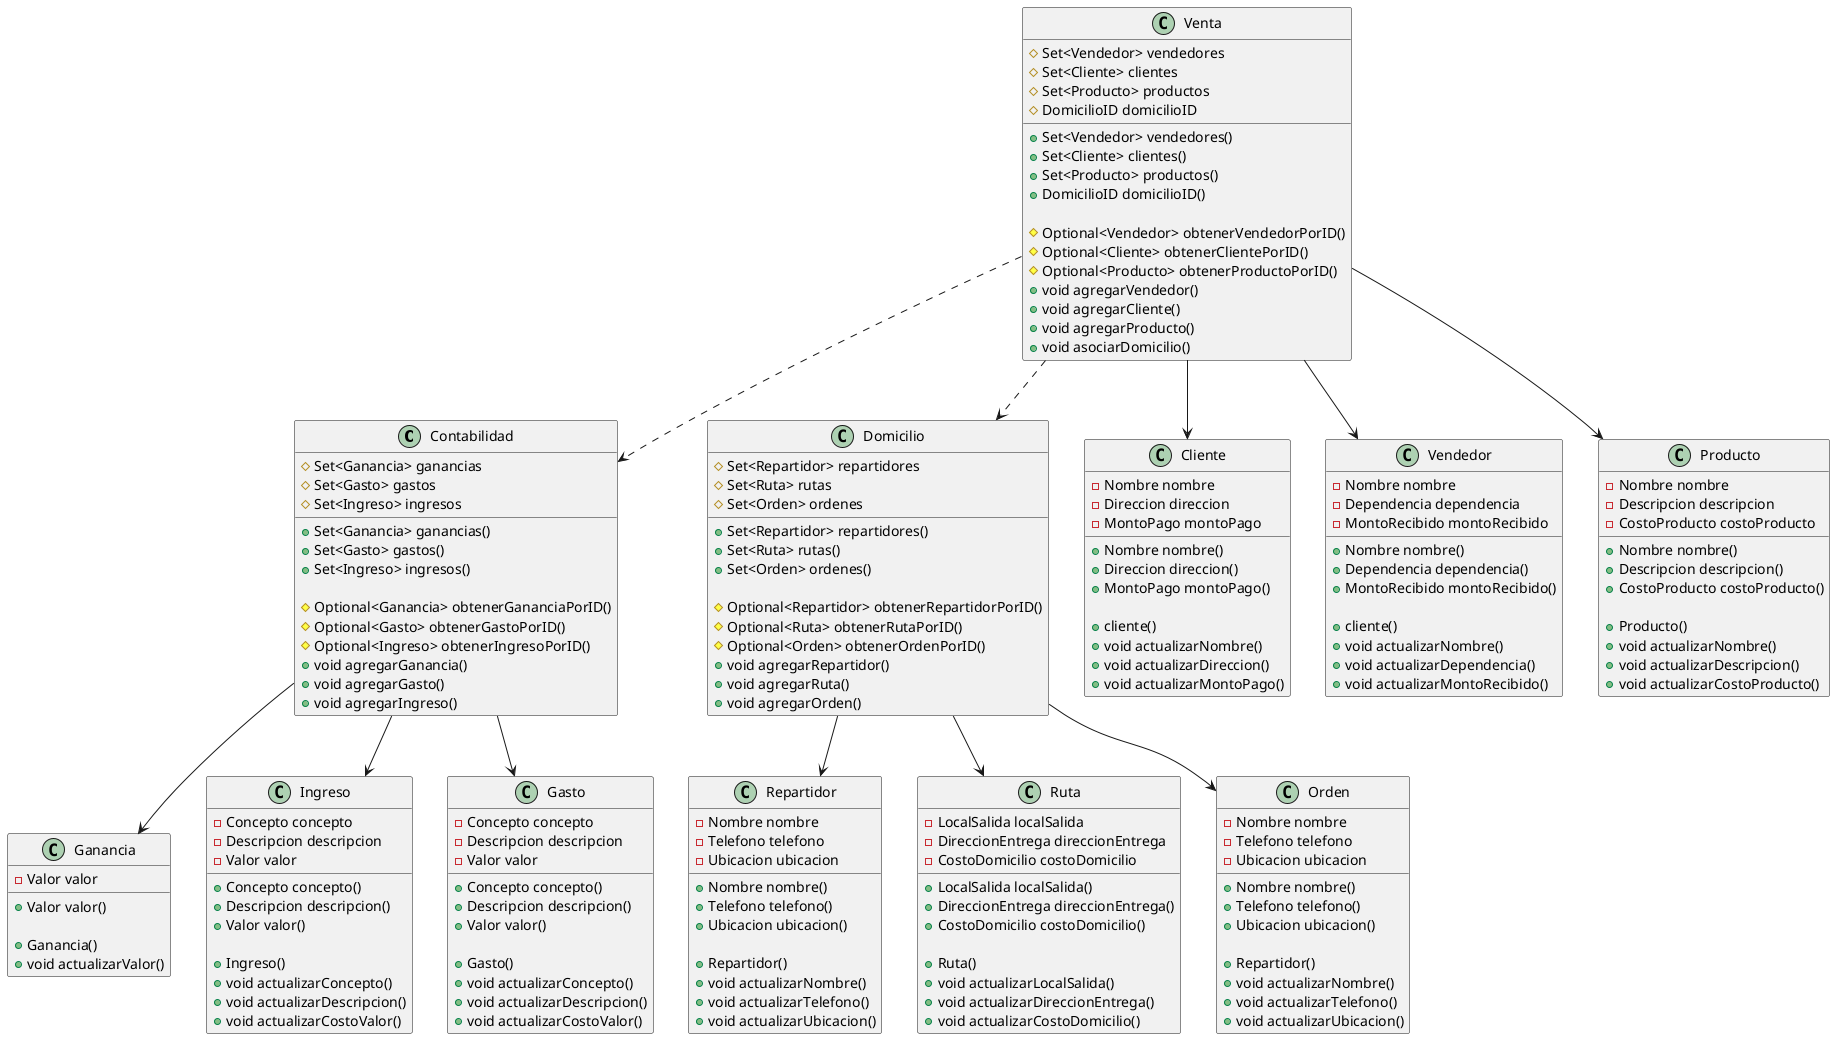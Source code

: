 @startuml

'aggregates Roots:'

class Contabilidad {

    #Set<Ganancia> ganancias
    #Set<Gasto> gastos
    #Set<Ingreso> ingresos

    +Set<Ganancia> ganancias()
    +Set<Gasto> gastos()
    +Set<Ingreso> ingresos()

    #Optional<Ganancia> obtenerGananciaPorID()
    #Optional<Gasto> obtenerGastoPorID()
    #Optional<Ingreso> obtenerIngresoPorID()
    +void agregarGanancia()
    +void agregarGasto()
    +void agregarIngreso()
}

class Domicilio {

    #Set<Repartidor> repartidores
    #Set<Ruta> rutas
    #Set<Orden> ordenes

    +Set<Repartidor> repartidores()
    +Set<Ruta> rutas()
    +Set<Orden> ordenes()

    #Optional<Repartidor> obtenerRepartidorPorID()
    #Optional<Ruta> obtenerRutaPorID()
    #Optional<Orden> obtenerOrdenPorID()
    +void agregarRepartidor()
    +void agregarRuta()
    +void agregarOrden()
}

class Venta {

    #Set<Vendedor> vendedores
    #Set<Cliente> clientes
    #Set<Producto> productos
    #DomicilioID domicilioID

    +Set<Vendedor> vendedores()
    +Set<Cliente> clientes()
    +Set<Producto> productos()
    +DomicilioID domicilioID()

    #Optional<Vendedor> obtenerVendedorPorID()
    #Optional<Cliente> obtenerClientePorID()
    #Optional<Producto> obtenerProductoPorID()
    +void agregarVendedor()
    +void agregarCliente()
    +void agregarProducto()
    +void asociarDomicilio()
}

'Entities:'

class Repartidor {

        -Nombre nombre
        -Telefono telefono
        -Ubicacion ubicacion

        +Nombre nombre()
        +Telefono telefono()
        +Ubicacion ubicacion()

        +Repartidor()
        +void actualizarNombre()
        +void actualizarTelefono()
        +void actualizarUbicacion()
}

class Ruta {

        -LocalSalida localSalida
        -DireccionEntrega direccionEntrega
        -CostoDomicilio costoDomicilio

        +LocalSalida localSalida()
        +DireccionEntrega direccionEntrega()
        +CostoDomicilio costoDomicilio()

        +Ruta()
        +void actualizarLocalSalida()
        +void actualizarDireccionEntrega()
        +void actualizarCostoDomicilio()
}

class Orden {

        -Nombre nombre
        -Telefono telefono
        -Ubicacion ubicacion

        +Nombre nombre()
        +Telefono telefono()
        +Ubicacion ubicacion()

        +Repartidor()
        +void actualizarNombre()
        +void actualizarTelefono()
        +void actualizarUbicacion()
}

class Cliente {

        -Nombre nombre
        -Direccion direccion
        -MontoPago montoPago

        +Nombre nombre()
        +Direccion direccion()
        +MontoPago montoPago()

        +cliente()
        +void actualizarNombre()
        +void actualizarDireccion()
        +void actualizarMontoPago()
}

class Vendedor {

        -Nombre nombre
        -Dependencia dependencia
        -MontoRecibido montoRecibido

        +Nombre nombre()
        +Dependencia dependencia()
        +MontoRecibido montoRecibido()

        +cliente()
        +void actualizarNombre()
        +void actualizarDependencia()
        +void actualizarMontoRecibido()
}

class Producto {

        -Nombre nombre
        -Descripcion descripcion
        -CostoProducto costoProducto

        +Nombre nombre()
        +Descripcion descripcion()
        +CostoProducto costoProducto()

        +Producto()
        +void actualizarNombre()
        +void actualizarDescripcion()
        +void actualizarCostoProducto()
}

class Ganancia {

        -Valor valor

        +Valor valor()

        +Ganancia()
        +void actualizarValor()
}

class Ingreso {

        -Concepto concepto
        -Descripcion descripcion
        -Valor valor

        +Concepto concepto()
        +Descripcion descripcion()
        +Valor valor()

        +Ingreso()
        +void actualizarConcepto()
        +void actualizarDescripcion()
        +void actualizarCostoValor()
}

class Gasto {

        -Concepto concepto
        -Descripcion descripcion
        -Valor valor

        +Concepto concepto()
        +Descripcion descripcion()
        +Valor valor()

        +Gasto()
        +void actualizarConcepto()
        +void actualizarDescripcion()
        +void actualizarCostoValor()
}

Venta ..> Domicilio
Venta ..> Contabilidad

Domicilio --> Repartidor
Domicilio --> Ruta
Domicilio --> Orden

Venta --> Cliente
Venta --> Vendedor
Venta --> Producto

Contabilidad --> Ingreso
Contabilidad --> Ganancia
Contabilidad --> Gasto
@enduml